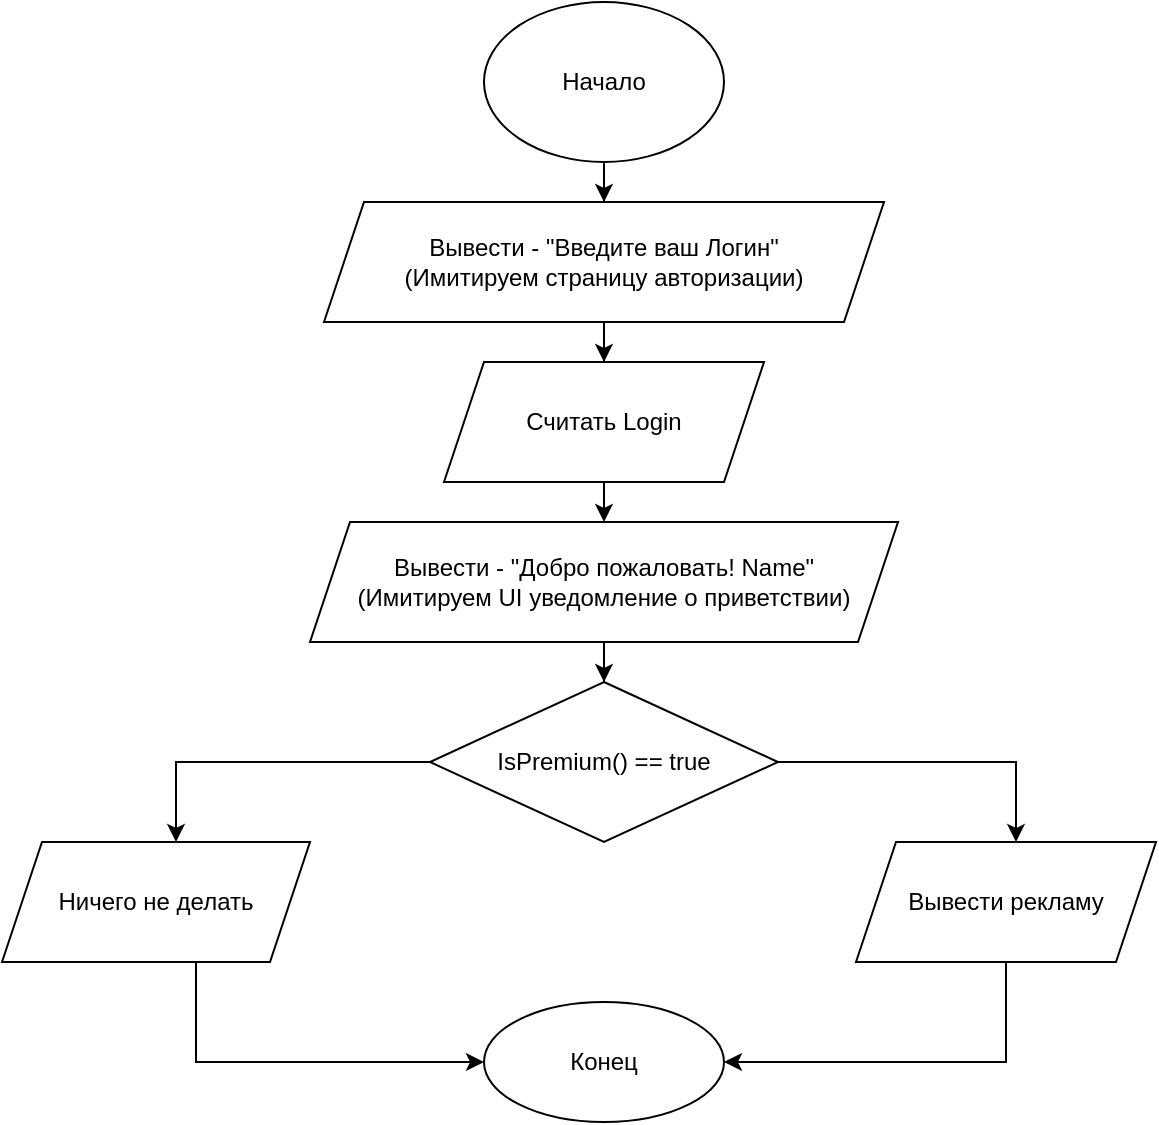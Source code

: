 <mxfile version="15.5.6" type="device"><diagram id="b3EbbuJUyW8zomotymQb" name="Page-1"><mxGraphModel dx="1422" dy="786" grid="1" gridSize="10" guides="1" tooltips="1" connect="1" arrows="1" fold="1" page="1" pageScale="1" pageWidth="827" pageHeight="1169" math="0" shadow="0"><root><mxCell id="0"/><mxCell id="1" parent="0"/><mxCell id="XdoCDBbnEgwnvqiEvfFo-18" value="" style="edgeStyle=orthogonalEdgeStyle;rounded=0;orthogonalLoop=1;jettySize=auto;html=1;" edge="1" parent="1" source="XdoCDBbnEgwnvqiEvfFo-2" target="XdoCDBbnEgwnvqiEvfFo-17"><mxGeometry relative="1" as="geometry"/></mxCell><mxCell id="XdoCDBbnEgwnvqiEvfFo-2" value="Начало" style="ellipse;whiteSpace=wrap;html=1;" vertex="1" parent="1"><mxGeometry x="354" y="20" width="120" height="80" as="geometry"/></mxCell><mxCell id="XdoCDBbnEgwnvqiEvfFo-20" value="" style="edgeStyle=orthogonalEdgeStyle;rounded=0;orthogonalLoop=1;jettySize=auto;html=1;" edge="1" parent="1" source="XdoCDBbnEgwnvqiEvfFo-17" target="XdoCDBbnEgwnvqiEvfFo-19"><mxGeometry relative="1" as="geometry"/></mxCell><mxCell id="XdoCDBbnEgwnvqiEvfFo-17" value="Вывести - &quot;Введите ваш Логин&quot;&lt;br&gt;(Имитируем страницу авторизации)" style="shape=parallelogram;perimeter=parallelogramPerimeter;whiteSpace=wrap;html=1;fixedSize=1;" vertex="1" parent="1"><mxGeometry x="274" y="120" width="280" height="60" as="geometry"/></mxCell><mxCell id="XdoCDBbnEgwnvqiEvfFo-22" value="" style="edgeStyle=orthogonalEdgeStyle;rounded=0;orthogonalLoop=1;jettySize=auto;html=1;" edge="1" parent="1" source="XdoCDBbnEgwnvqiEvfFo-19"><mxGeometry relative="1" as="geometry"><mxPoint x="414" y="280" as="targetPoint"/></mxGeometry></mxCell><mxCell id="XdoCDBbnEgwnvqiEvfFo-19" value="Считать Login" style="shape=parallelogram;perimeter=parallelogramPerimeter;whiteSpace=wrap;html=1;fixedSize=1;" vertex="1" parent="1"><mxGeometry x="334" y="200" width="160" height="60" as="geometry"/></mxCell><mxCell id="XdoCDBbnEgwnvqiEvfFo-26" value="" style="edgeStyle=orthogonalEdgeStyle;rounded=0;orthogonalLoop=1;jettySize=auto;html=1;" edge="1" parent="1" source="XdoCDBbnEgwnvqiEvfFo-23" target="XdoCDBbnEgwnvqiEvfFo-25"><mxGeometry relative="1" as="geometry"/></mxCell><mxCell id="XdoCDBbnEgwnvqiEvfFo-23" value="Вывести - &quot;Добро пожаловать! Name&quot;&lt;br&gt;(Имитируем UI уведомление о приветствии)" style="shape=parallelogram;perimeter=parallelogramPerimeter;whiteSpace=wrap;html=1;fixedSize=1;" vertex="1" parent="1"><mxGeometry x="267" y="280" width="294" height="60" as="geometry"/></mxCell><mxCell id="XdoCDBbnEgwnvqiEvfFo-32" value="" style="edgeStyle=orthogonalEdgeStyle;rounded=0;orthogonalLoop=1;jettySize=auto;html=1;" edge="1" parent="1" source="XdoCDBbnEgwnvqiEvfFo-25" target="XdoCDBbnEgwnvqiEvfFo-31"><mxGeometry relative="1" as="geometry"><Array as="points"><mxPoint x="200" y="400"/></Array></mxGeometry></mxCell><mxCell id="XdoCDBbnEgwnvqiEvfFo-34" value="" style="edgeStyle=orthogonalEdgeStyle;rounded=0;orthogonalLoop=1;jettySize=auto;html=1;" edge="1" parent="1" source="XdoCDBbnEgwnvqiEvfFo-25" target="XdoCDBbnEgwnvqiEvfFo-33"><mxGeometry relative="1" as="geometry"><Array as="points"><mxPoint x="620" y="400"/></Array></mxGeometry></mxCell><mxCell id="XdoCDBbnEgwnvqiEvfFo-25" value="IsPremium() == true" style="rhombus;whiteSpace=wrap;html=1;" vertex="1" parent="1"><mxGeometry x="327" y="360" width="174" height="80" as="geometry"/></mxCell><mxCell id="XdoCDBbnEgwnvqiEvfFo-38" value="" style="edgeStyle=orthogonalEdgeStyle;rounded=0;orthogonalLoop=1;jettySize=auto;html=1;" edge="1" parent="1" source="XdoCDBbnEgwnvqiEvfFo-31" target="XdoCDBbnEgwnvqiEvfFo-37"><mxGeometry relative="1" as="geometry"><Array as="points"><mxPoint x="210" y="550"/></Array></mxGeometry></mxCell><mxCell id="XdoCDBbnEgwnvqiEvfFo-31" value="Ничего не делать" style="shape=parallelogram;perimeter=parallelogramPerimeter;whiteSpace=wrap;html=1;fixedSize=1;" vertex="1" parent="1"><mxGeometry x="113" y="440" width="154" height="60" as="geometry"/></mxCell><mxCell id="XdoCDBbnEgwnvqiEvfFo-40" value="" style="edgeStyle=orthogonalEdgeStyle;rounded=0;orthogonalLoop=1;jettySize=auto;html=1;entryX=1;entryY=0.5;entryDx=0;entryDy=0;" edge="1" parent="1" source="XdoCDBbnEgwnvqiEvfFo-33" target="XdoCDBbnEgwnvqiEvfFo-37"><mxGeometry relative="1" as="geometry"><mxPoint x="540" y="820" as="targetPoint"/><Array as="points"><mxPoint x="615" y="550"/></Array></mxGeometry></mxCell><mxCell id="XdoCDBbnEgwnvqiEvfFo-33" value="Вывести рекламу" style="shape=parallelogram;perimeter=parallelogramPerimeter;whiteSpace=wrap;html=1;fixedSize=1;" vertex="1" parent="1"><mxGeometry x="540" y="440" width="150" height="60" as="geometry"/></mxCell><mxCell id="XdoCDBbnEgwnvqiEvfFo-37" value="Конец" style="ellipse;whiteSpace=wrap;html=1;" vertex="1" parent="1"><mxGeometry x="354" y="520" width="120" height="60" as="geometry"/></mxCell></root></mxGraphModel></diagram></mxfile>